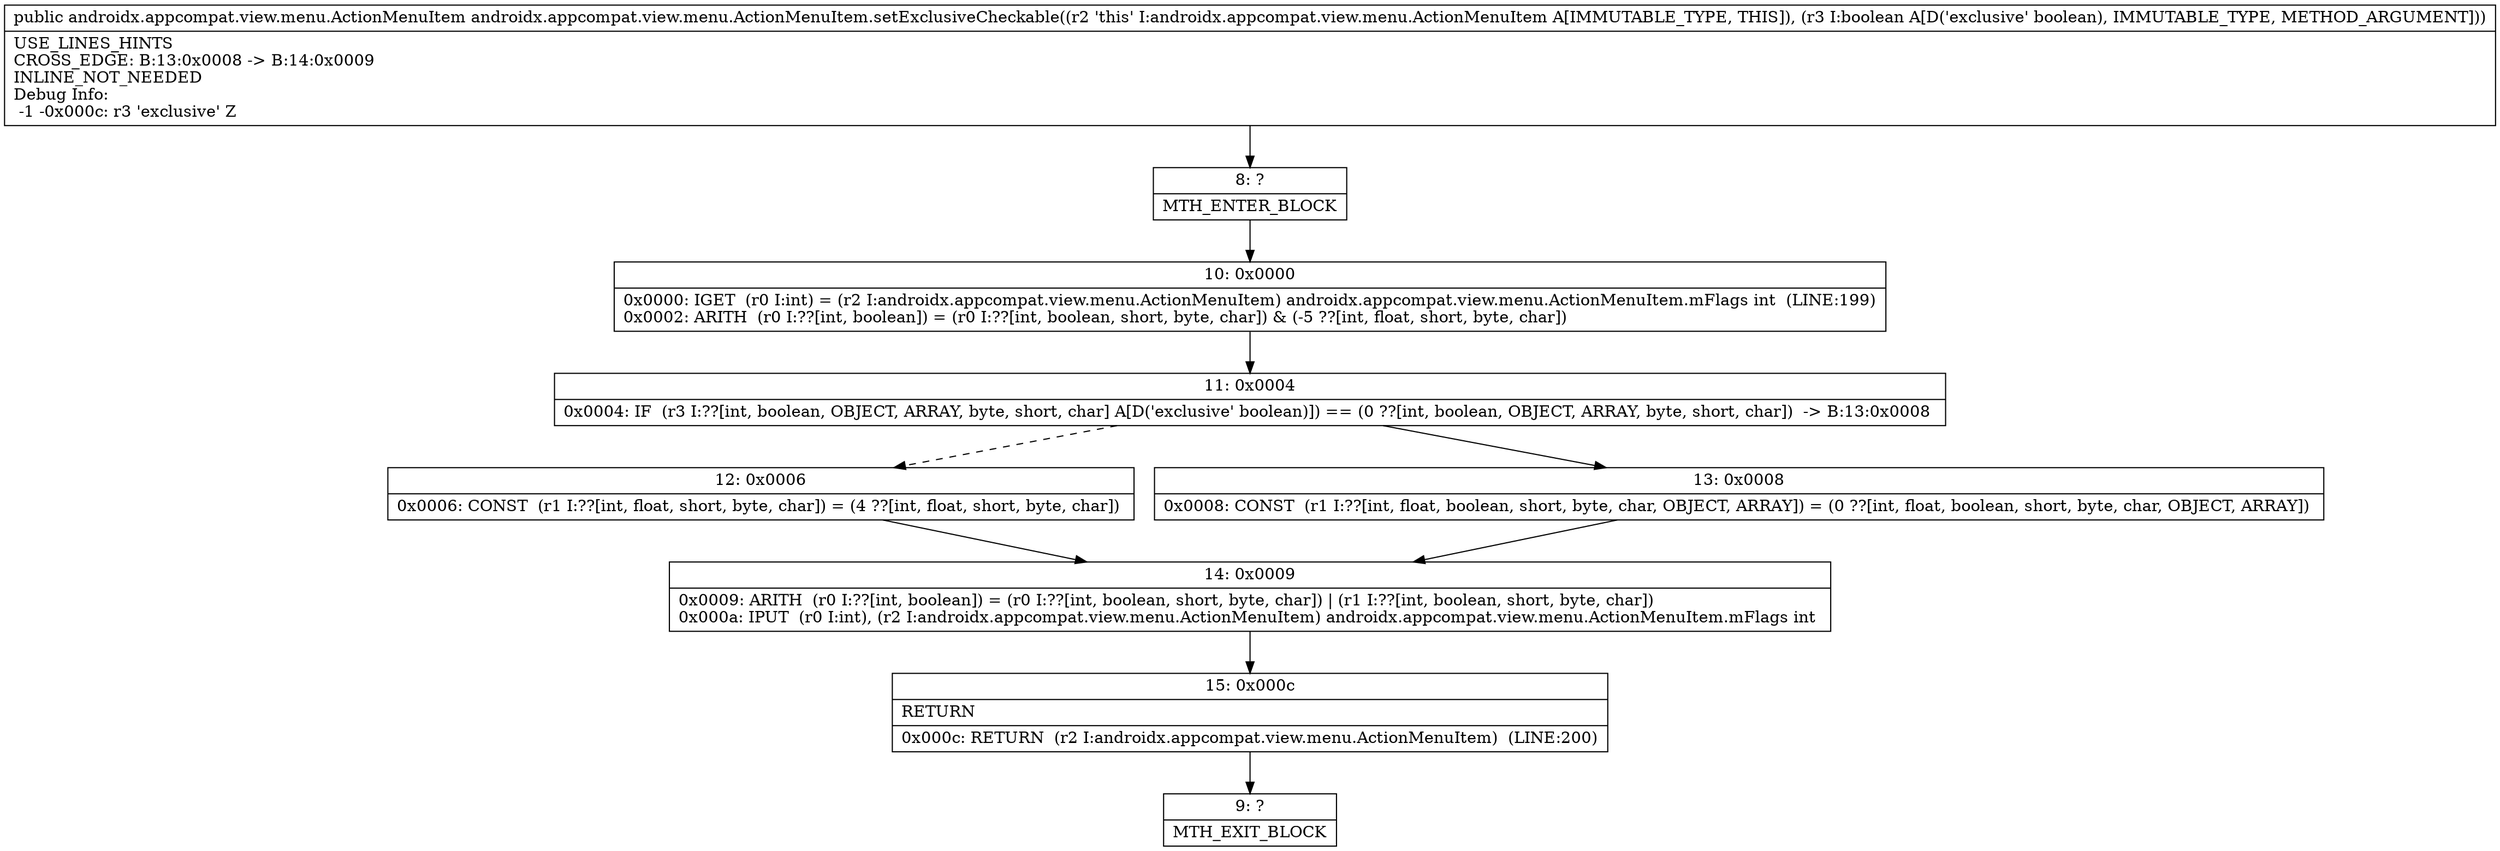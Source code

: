 digraph "CFG forandroidx.appcompat.view.menu.ActionMenuItem.setExclusiveCheckable(Z)Landroidx\/appcompat\/view\/menu\/ActionMenuItem;" {
Node_8 [shape=record,label="{8\:\ ?|MTH_ENTER_BLOCK\l}"];
Node_10 [shape=record,label="{10\:\ 0x0000|0x0000: IGET  (r0 I:int) = (r2 I:androidx.appcompat.view.menu.ActionMenuItem) androidx.appcompat.view.menu.ActionMenuItem.mFlags int  (LINE:199)\l0x0002: ARITH  (r0 I:??[int, boolean]) = (r0 I:??[int, boolean, short, byte, char]) & (\-5 ??[int, float, short, byte, char]) \l}"];
Node_11 [shape=record,label="{11\:\ 0x0004|0x0004: IF  (r3 I:??[int, boolean, OBJECT, ARRAY, byte, short, char] A[D('exclusive' boolean)]) == (0 ??[int, boolean, OBJECT, ARRAY, byte, short, char])  \-\> B:13:0x0008 \l}"];
Node_12 [shape=record,label="{12\:\ 0x0006|0x0006: CONST  (r1 I:??[int, float, short, byte, char]) = (4 ??[int, float, short, byte, char]) \l}"];
Node_14 [shape=record,label="{14\:\ 0x0009|0x0009: ARITH  (r0 I:??[int, boolean]) = (r0 I:??[int, boolean, short, byte, char]) \| (r1 I:??[int, boolean, short, byte, char]) \l0x000a: IPUT  (r0 I:int), (r2 I:androidx.appcompat.view.menu.ActionMenuItem) androidx.appcompat.view.menu.ActionMenuItem.mFlags int \l}"];
Node_15 [shape=record,label="{15\:\ 0x000c|RETURN\l|0x000c: RETURN  (r2 I:androidx.appcompat.view.menu.ActionMenuItem)  (LINE:200)\l}"];
Node_9 [shape=record,label="{9\:\ ?|MTH_EXIT_BLOCK\l}"];
Node_13 [shape=record,label="{13\:\ 0x0008|0x0008: CONST  (r1 I:??[int, float, boolean, short, byte, char, OBJECT, ARRAY]) = (0 ??[int, float, boolean, short, byte, char, OBJECT, ARRAY]) \l}"];
MethodNode[shape=record,label="{public androidx.appcompat.view.menu.ActionMenuItem androidx.appcompat.view.menu.ActionMenuItem.setExclusiveCheckable((r2 'this' I:androidx.appcompat.view.menu.ActionMenuItem A[IMMUTABLE_TYPE, THIS]), (r3 I:boolean A[D('exclusive' boolean), IMMUTABLE_TYPE, METHOD_ARGUMENT]))  | USE_LINES_HINTS\lCROSS_EDGE: B:13:0x0008 \-\> B:14:0x0009\lINLINE_NOT_NEEDED\lDebug Info:\l  \-1 \-0x000c: r3 'exclusive' Z\l}"];
MethodNode -> Node_8;Node_8 -> Node_10;
Node_10 -> Node_11;
Node_11 -> Node_12[style=dashed];
Node_11 -> Node_13;
Node_12 -> Node_14;
Node_14 -> Node_15;
Node_15 -> Node_9;
Node_13 -> Node_14;
}

